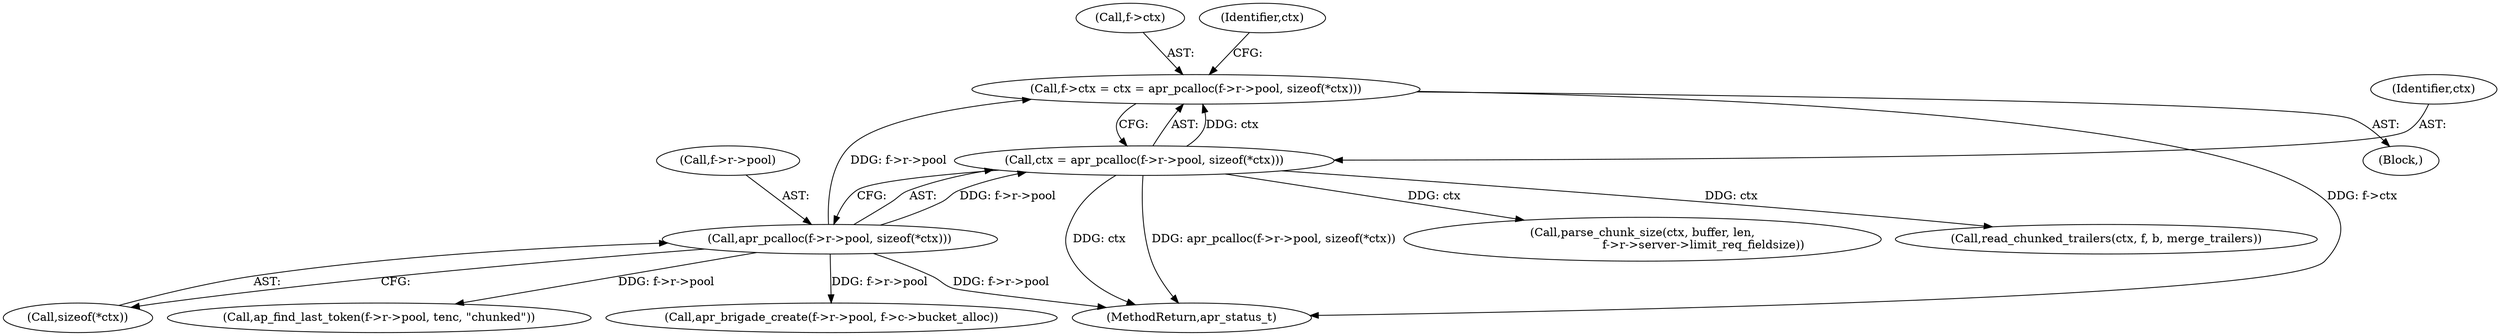 digraph "0_httpd_e427c41257957b57036d5a549b260b6185d1dd73@API" {
"1000181" [label="(Call,f->ctx = ctx = apr_pcalloc(f->r->pool, sizeof(*ctx)))"];
"1000185" [label="(Call,ctx = apr_pcalloc(f->r->pool, sizeof(*ctx)))"];
"1000187" [label="(Call,apr_pcalloc(f->r->pool, sizeof(*ctx)))"];
"1000186" [label="(Identifier,ctx)"];
"1000627" [label="(Call,parse_chunk_size(ctx, buffer, len,\n                                 f->r->server->limit_req_fieldsize))"];
"1000252" [label="(Call,ap_find_last_token(f->r->pool, tenc, \"chunked\"))"];
"1000178" [label="(Block,)"];
"1000448" [label="(Call,apr_brigade_create(f->r->pool, f->c->bucket_alloc))"];
"1000188" [label="(Call,f->r->pool)"];
"1000193" [label="(Call,sizeof(*ctx))"];
"1000182" [label="(Call,f->ctx)"];
"1000187" [label="(Call,apr_pcalloc(f->r->pool, sizeof(*ctx)))"];
"1000908" [label="(MethodReturn,apr_status_t)"];
"1000198" [label="(Identifier,ctx)"];
"1000670" [label="(Call,read_chunked_trailers(ctx, f, b, merge_trailers))"];
"1000181" [label="(Call,f->ctx = ctx = apr_pcalloc(f->r->pool, sizeof(*ctx)))"];
"1000185" [label="(Call,ctx = apr_pcalloc(f->r->pool, sizeof(*ctx)))"];
"1000181" -> "1000178"  [label="AST: "];
"1000181" -> "1000185"  [label="CFG: "];
"1000182" -> "1000181"  [label="AST: "];
"1000185" -> "1000181"  [label="AST: "];
"1000198" -> "1000181"  [label="CFG: "];
"1000181" -> "1000908"  [label="DDG: f->ctx"];
"1000185" -> "1000181"  [label="DDG: ctx"];
"1000187" -> "1000181"  [label="DDG: f->r->pool"];
"1000185" -> "1000187"  [label="CFG: "];
"1000186" -> "1000185"  [label="AST: "];
"1000187" -> "1000185"  [label="AST: "];
"1000185" -> "1000908"  [label="DDG: ctx"];
"1000185" -> "1000908"  [label="DDG: apr_pcalloc(f->r->pool, sizeof(*ctx))"];
"1000187" -> "1000185"  [label="DDG: f->r->pool"];
"1000185" -> "1000627"  [label="DDG: ctx"];
"1000185" -> "1000670"  [label="DDG: ctx"];
"1000187" -> "1000193"  [label="CFG: "];
"1000188" -> "1000187"  [label="AST: "];
"1000193" -> "1000187"  [label="AST: "];
"1000187" -> "1000908"  [label="DDG: f->r->pool"];
"1000187" -> "1000252"  [label="DDG: f->r->pool"];
"1000187" -> "1000448"  [label="DDG: f->r->pool"];
}
